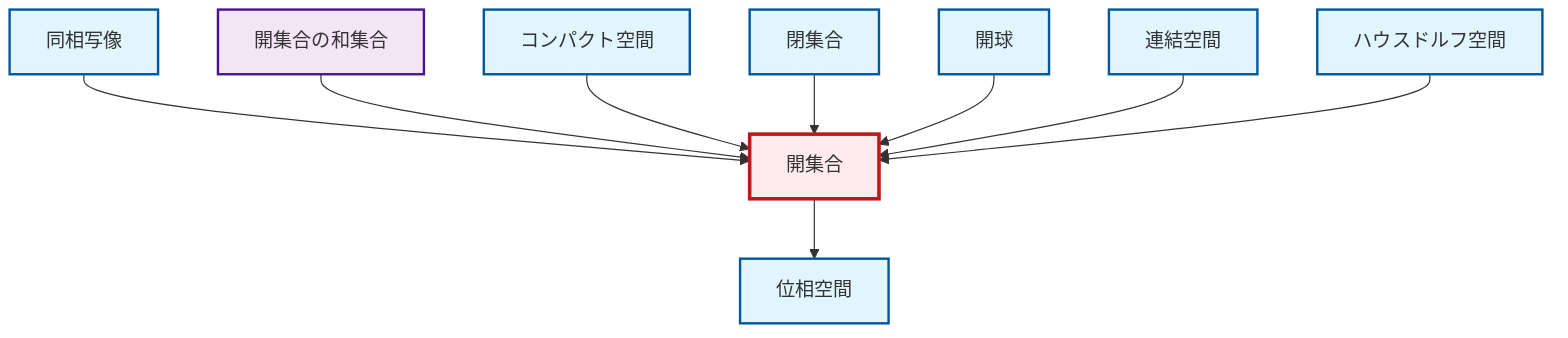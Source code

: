 graph TD
    classDef definition fill:#e1f5fe,stroke:#01579b,stroke-width:2px
    classDef theorem fill:#f3e5f5,stroke:#4a148c,stroke-width:2px
    classDef axiom fill:#fff3e0,stroke:#e65100,stroke-width:2px
    classDef example fill:#e8f5e9,stroke:#1b5e20,stroke-width:2px
    classDef current fill:#ffebee,stroke:#b71c1c,stroke-width:3px
    def-hausdorff["ハウスドルフ空間"]:::definition
    def-homeomorphism["同相写像"]:::definition
    def-connected["連結空間"]:::definition
    thm-union-open-sets["開集合の和集合"]:::theorem
    def-closed-set["閉集合"]:::definition
    def-open-set["開集合"]:::definition
    def-compact["コンパクト空間"]:::definition
    def-open-ball["開球"]:::definition
    def-topological-space["位相空間"]:::definition
    def-open-set --> def-topological-space
    def-homeomorphism --> def-open-set
    thm-union-open-sets --> def-open-set
    def-compact --> def-open-set
    def-closed-set --> def-open-set
    def-open-ball --> def-open-set
    def-connected --> def-open-set
    def-hausdorff --> def-open-set
    class def-open-set current